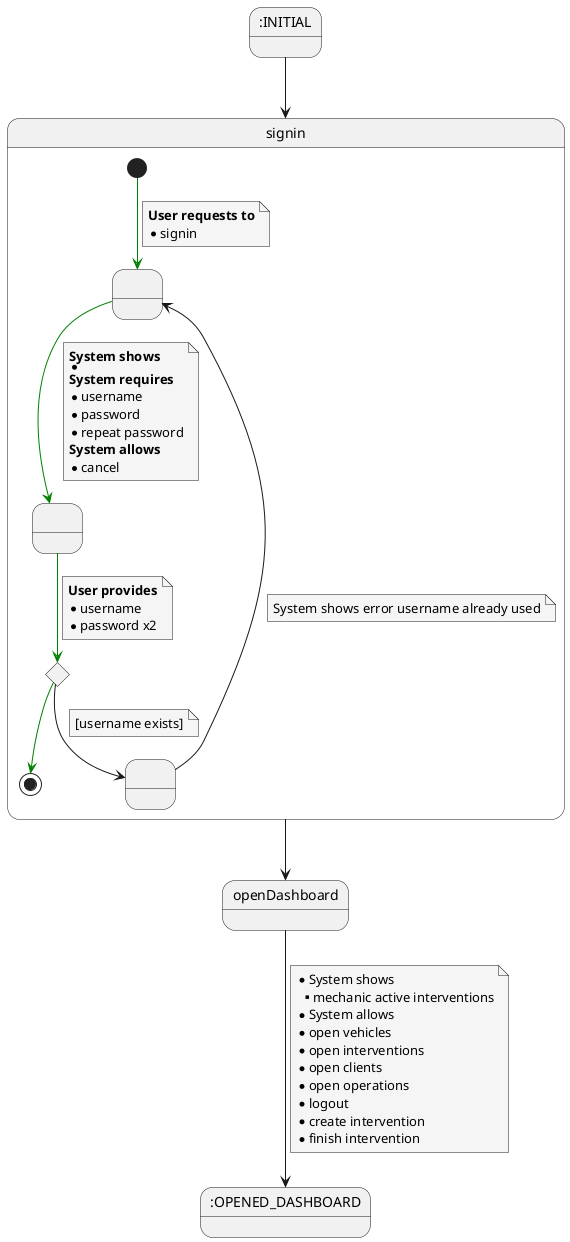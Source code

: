 @startuml
skinparam {
    NoteBackgroundColor #whiteSmoke
}

state 7 as ":OPENED_DASHBOARD"
state startState as ":INITIAL"

startState --> signin

state signin {
state 2 as " "
state 3 as " "
state 9 as " "
state 4 <<choice>>

[*] -[#Green]-> 2
note on link
    <b>User requests to</b>
    * signin
end note

2 -[#Green]-> 3
note on link
<b>System shows</b>
*  
<b>System requires</b>
* username
* password
* repeat password
<b>System allows</b>
* cancel
end note

3 -[#Green]-> 4
note on link
<b>User provides</b>
* username
* password x2
end note

4 -[#Green]-> [*]

4 --> 9
note on link
[username exists]
end note

9 --> 2
note on link
    System shows error username already used
end note

}

signin --> openDashboard

openDashboard --> 7
note on link
    * System shows
    ** mechanic active interventions
    * System allows
    * open vehicles
    * open interventions
    * open clients
    * open operations
    * logout
    * create intervention
    * finish intervention
end note


@enduml
